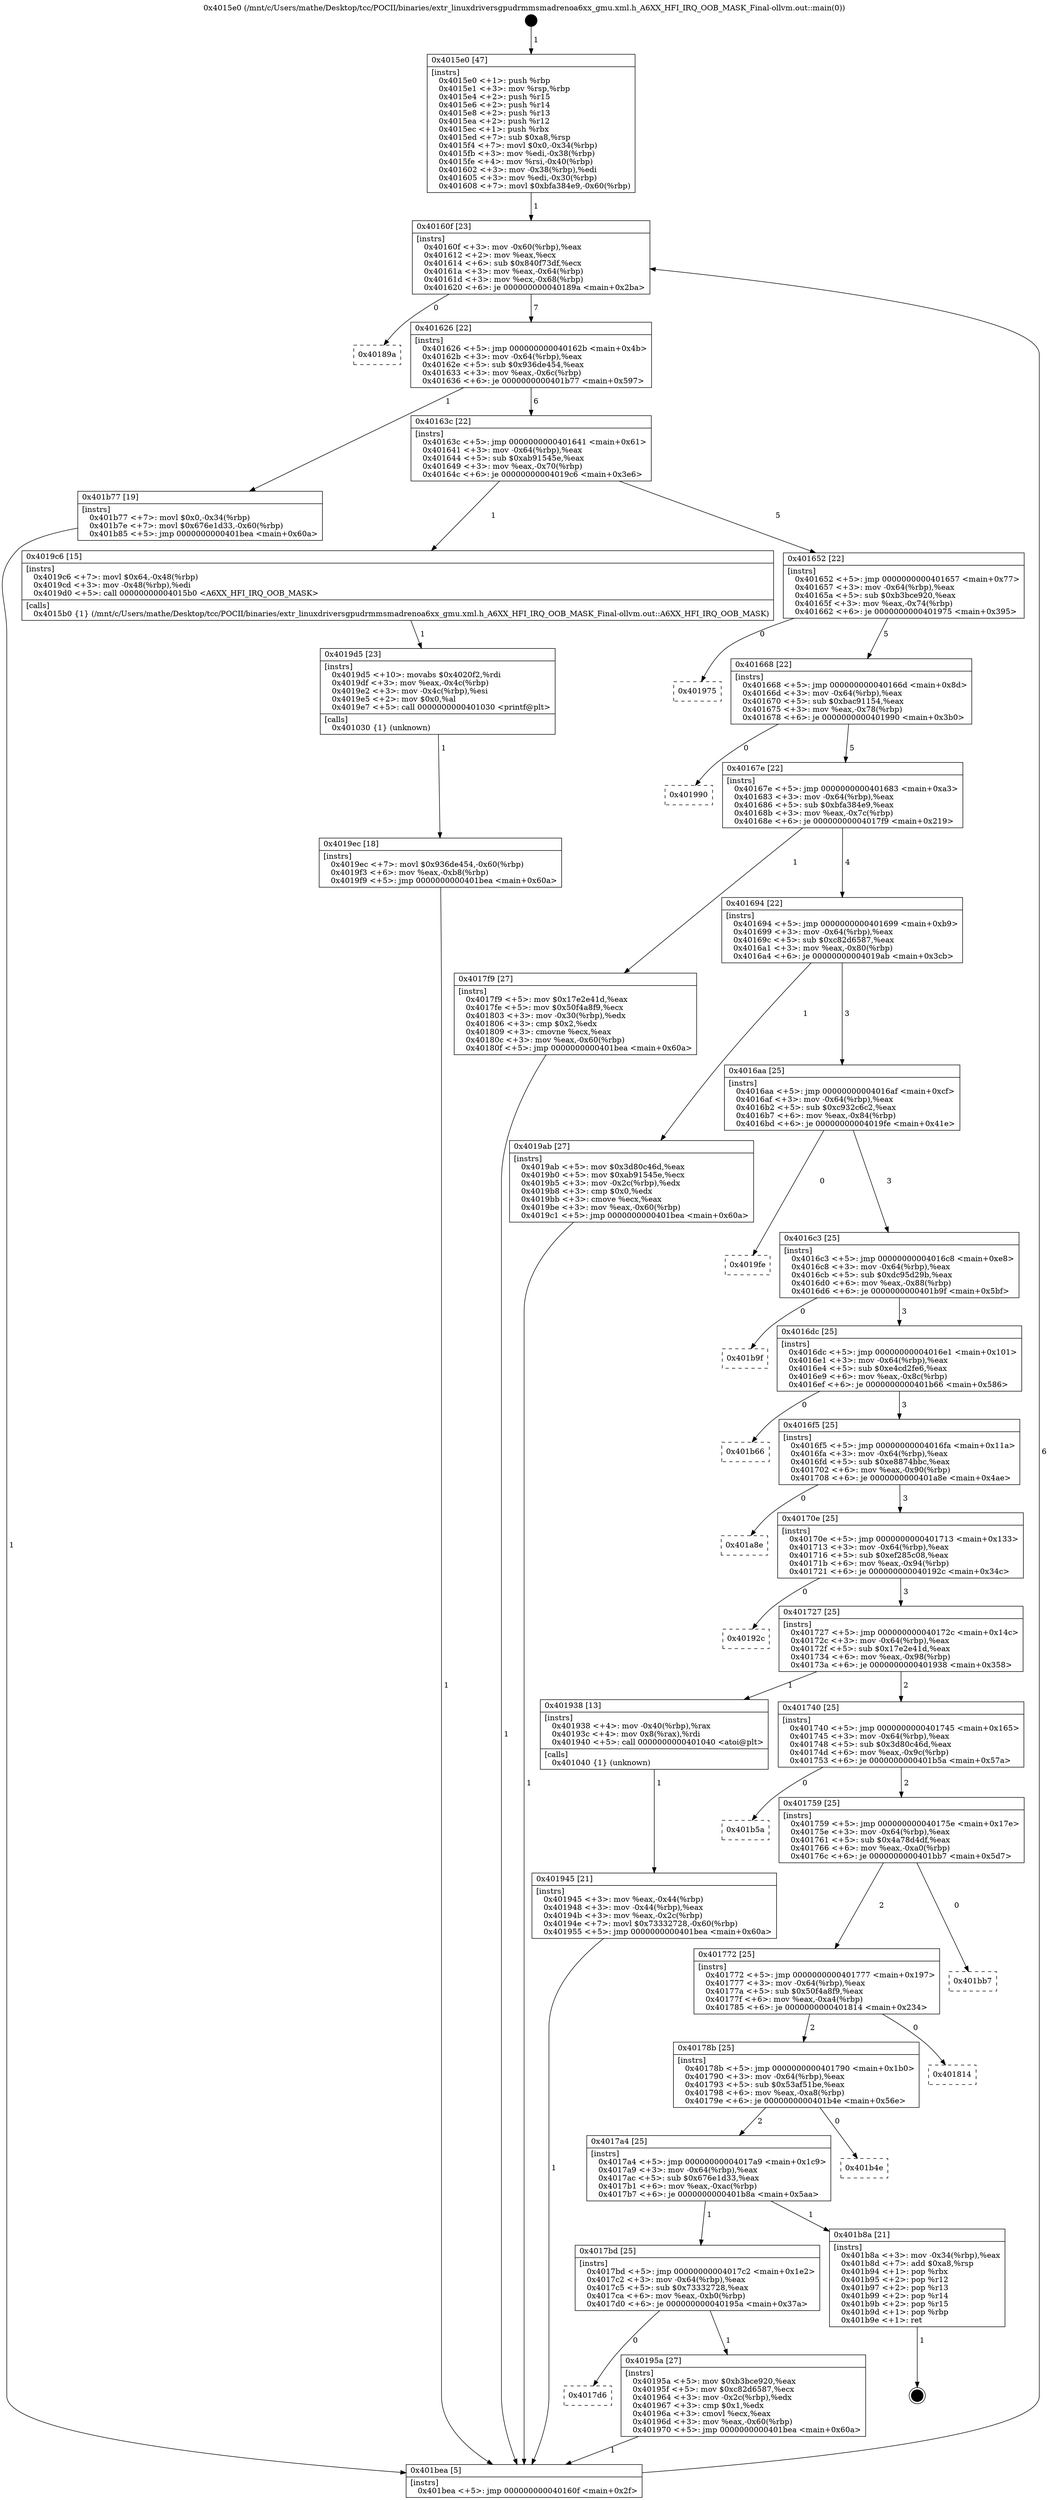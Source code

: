 digraph "0x4015e0" {
  label = "0x4015e0 (/mnt/c/Users/mathe/Desktop/tcc/POCII/binaries/extr_linuxdriversgpudrmmsmadrenoa6xx_gmu.xml.h_A6XX_HFI_IRQ_OOB_MASK_Final-ollvm.out::main(0))"
  labelloc = "t"
  node[shape=record]

  Entry [label="",width=0.3,height=0.3,shape=circle,fillcolor=black,style=filled]
  "0x40160f" [label="{
     0x40160f [23]\l
     | [instrs]\l
     &nbsp;&nbsp;0x40160f \<+3\>: mov -0x60(%rbp),%eax\l
     &nbsp;&nbsp;0x401612 \<+2\>: mov %eax,%ecx\l
     &nbsp;&nbsp;0x401614 \<+6\>: sub $0x840f73df,%ecx\l
     &nbsp;&nbsp;0x40161a \<+3\>: mov %eax,-0x64(%rbp)\l
     &nbsp;&nbsp;0x40161d \<+3\>: mov %ecx,-0x68(%rbp)\l
     &nbsp;&nbsp;0x401620 \<+6\>: je 000000000040189a \<main+0x2ba\>\l
  }"]
  "0x40189a" [label="{
     0x40189a\l
  }", style=dashed]
  "0x401626" [label="{
     0x401626 [22]\l
     | [instrs]\l
     &nbsp;&nbsp;0x401626 \<+5\>: jmp 000000000040162b \<main+0x4b\>\l
     &nbsp;&nbsp;0x40162b \<+3\>: mov -0x64(%rbp),%eax\l
     &nbsp;&nbsp;0x40162e \<+5\>: sub $0x936de454,%eax\l
     &nbsp;&nbsp;0x401633 \<+3\>: mov %eax,-0x6c(%rbp)\l
     &nbsp;&nbsp;0x401636 \<+6\>: je 0000000000401b77 \<main+0x597\>\l
  }"]
  Exit [label="",width=0.3,height=0.3,shape=circle,fillcolor=black,style=filled,peripheries=2]
  "0x401b77" [label="{
     0x401b77 [19]\l
     | [instrs]\l
     &nbsp;&nbsp;0x401b77 \<+7\>: movl $0x0,-0x34(%rbp)\l
     &nbsp;&nbsp;0x401b7e \<+7\>: movl $0x676e1d33,-0x60(%rbp)\l
     &nbsp;&nbsp;0x401b85 \<+5\>: jmp 0000000000401bea \<main+0x60a\>\l
  }"]
  "0x40163c" [label="{
     0x40163c [22]\l
     | [instrs]\l
     &nbsp;&nbsp;0x40163c \<+5\>: jmp 0000000000401641 \<main+0x61\>\l
     &nbsp;&nbsp;0x401641 \<+3\>: mov -0x64(%rbp),%eax\l
     &nbsp;&nbsp;0x401644 \<+5\>: sub $0xab91545e,%eax\l
     &nbsp;&nbsp;0x401649 \<+3\>: mov %eax,-0x70(%rbp)\l
     &nbsp;&nbsp;0x40164c \<+6\>: je 00000000004019c6 \<main+0x3e6\>\l
  }"]
  "0x4019ec" [label="{
     0x4019ec [18]\l
     | [instrs]\l
     &nbsp;&nbsp;0x4019ec \<+7\>: movl $0x936de454,-0x60(%rbp)\l
     &nbsp;&nbsp;0x4019f3 \<+6\>: mov %eax,-0xb8(%rbp)\l
     &nbsp;&nbsp;0x4019f9 \<+5\>: jmp 0000000000401bea \<main+0x60a\>\l
  }"]
  "0x4019c6" [label="{
     0x4019c6 [15]\l
     | [instrs]\l
     &nbsp;&nbsp;0x4019c6 \<+7\>: movl $0x64,-0x48(%rbp)\l
     &nbsp;&nbsp;0x4019cd \<+3\>: mov -0x48(%rbp),%edi\l
     &nbsp;&nbsp;0x4019d0 \<+5\>: call 00000000004015b0 \<A6XX_HFI_IRQ_OOB_MASK\>\l
     | [calls]\l
     &nbsp;&nbsp;0x4015b0 \{1\} (/mnt/c/Users/mathe/Desktop/tcc/POCII/binaries/extr_linuxdriversgpudrmmsmadrenoa6xx_gmu.xml.h_A6XX_HFI_IRQ_OOB_MASK_Final-ollvm.out::A6XX_HFI_IRQ_OOB_MASK)\l
  }"]
  "0x401652" [label="{
     0x401652 [22]\l
     | [instrs]\l
     &nbsp;&nbsp;0x401652 \<+5\>: jmp 0000000000401657 \<main+0x77\>\l
     &nbsp;&nbsp;0x401657 \<+3\>: mov -0x64(%rbp),%eax\l
     &nbsp;&nbsp;0x40165a \<+5\>: sub $0xb3bce920,%eax\l
     &nbsp;&nbsp;0x40165f \<+3\>: mov %eax,-0x74(%rbp)\l
     &nbsp;&nbsp;0x401662 \<+6\>: je 0000000000401975 \<main+0x395\>\l
  }"]
  "0x4019d5" [label="{
     0x4019d5 [23]\l
     | [instrs]\l
     &nbsp;&nbsp;0x4019d5 \<+10\>: movabs $0x4020f2,%rdi\l
     &nbsp;&nbsp;0x4019df \<+3\>: mov %eax,-0x4c(%rbp)\l
     &nbsp;&nbsp;0x4019e2 \<+3\>: mov -0x4c(%rbp),%esi\l
     &nbsp;&nbsp;0x4019e5 \<+2\>: mov $0x0,%al\l
     &nbsp;&nbsp;0x4019e7 \<+5\>: call 0000000000401030 \<printf@plt\>\l
     | [calls]\l
     &nbsp;&nbsp;0x401030 \{1\} (unknown)\l
  }"]
  "0x401975" [label="{
     0x401975\l
  }", style=dashed]
  "0x401668" [label="{
     0x401668 [22]\l
     | [instrs]\l
     &nbsp;&nbsp;0x401668 \<+5\>: jmp 000000000040166d \<main+0x8d\>\l
     &nbsp;&nbsp;0x40166d \<+3\>: mov -0x64(%rbp),%eax\l
     &nbsp;&nbsp;0x401670 \<+5\>: sub $0xbac91154,%eax\l
     &nbsp;&nbsp;0x401675 \<+3\>: mov %eax,-0x78(%rbp)\l
     &nbsp;&nbsp;0x401678 \<+6\>: je 0000000000401990 \<main+0x3b0\>\l
  }"]
  "0x4017d6" [label="{
     0x4017d6\l
  }", style=dashed]
  "0x401990" [label="{
     0x401990\l
  }", style=dashed]
  "0x40167e" [label="{
     0x40167e [22]\l
     | [instrs]\l
     &nbsp;&nbsp;0x40167e \<+5\>: jmp 0000000000401683 \<main+0xa3\>\l
     &nbsp;&nbsp;0x401683 \<+3\>: mov -0x64(%rbp),%eax\l
     &nbsp;&nbsp;0x401686 \<+5\>: sub $0xbfa384e9,%eax\l
     &nbsp;&nbsp;0x40168b \<+3\>: mov %eax,-0x7c(%rbp)\l
     &nbsp;&nbsp;0x40168e \<+6\>: je 00000000004017f9 \<main+0x219\>\l
  }"]
  "0x40195a" [label="{
     0x40195a [27]\l
     | [instrs]\l
     &nbsp;&nbsp;0x40195a \<+5\>: mov $0xb3bce920,%eax\l
     &nbsp;&nbsp;0x40195f \<+5\>: mov $0xc82d6587,%ecx\l
     &nbsp;&nbsp;0x401964 \<+3\>: mov -0x2c(%rbp),%edx\l
     &nbsp;&nbsp;0x401967 \<+3\>: cmp $0x1,%edx\l
     &nbsp;&nbsp;0x40196a \<+3\>: cmovl %ecx,%eax\l
     &nbsp;&nbsp;0x40196d \<+3\>: mov %eax,-0x60(%rbp)\l
     &nbsp;&nbsp;0x401970 \<+5\>: jmp 0000000000401bea \<main+0x60a\>\l
  }"]
  "0x4017f9" [label="{
     0x4017f9 [27]\l
     | [instrs]\l
     &nbsp;&nbsp;0x4017f9 \<+5\>: mov $0x17e2e41d,%eax\l
     &nbsp;&nbsp;0x4017fe \<+5\>: mov $0x50f4a8f9,%ecx\l
     &nbsp;&nbsp;0x401803 \<+3\>: mov -0x30(%rbp),%edx\l
     &nbsp;&nbsp;0x401806 \<+3\>: cmp $0x2,%edx\l
     &nbsp;&nbsp;0x401809 \<+3\>: cmovne %ecx,%eax\l
     &nbsp;&nbsp;0x40180c \<+3\>: mov %eax,-0x60(%rbp)\l
     &nbsp;&nbsp;0x40180f \<+5\>: jmp 0000000000401bea \<main+0x60a\>\l
  }"]
  "0x401694" [label="{
     0x401694 [22]\l
     | [instrs]\l
     &nbsp;&nbsp;0x401694 \<+5\>: jmp 0000000000401699 \<main+0xb9\>\l
     &nbsp;&nbsp;0x401699 \<+3\>: mov -0x64(%rbp),%eax\l
     &nbsp;&nbsp;0x40169c \<+5\>: sub $0xc82d6587,%eax\l
     &nbsp;&nbsp;0x4016a1 \<+3\>: mov %eax,-0x80(%rbp)\l
     &nbsp;&nbsp;0x4016a4 \<+6\>: je 00000000004019ab \<main+0x3cb\>\l
  }"]
  "0x401bea" [label="{
     0x401bea [5]\l
     | [instrs]\l
     &nbsp;&nbsp;0x401bea \<+5\>: jmp 000000000040160f \<main+0x2f\>\l
  }"]
  "0x4015e0" [label="{
     0x4015e0 [47]\l
     | [instrs]\l
     &nbsp;&nbsp;0x4015e0 \<+1\>: push %rbp\l
     &nbsp;&nbsp;0x4015e1 \<+3\>: mov %rsp,%rbp\l
     &nbsp;&nbsp;0x4015e4 \<+2\>: push %r15\l
     &nbsp;&nbsp;0x4015e6 \<+2\>: push %r14\l
     &nbsp;&nbsp;0x4015e8 \<+2\>: push %r13\l
     &nbsp;&nbsp;0x4015ea \<+2\>: push %r12\l
     &nbsp;&nbsp;0x4015ec \<+1\>: push %rbx\l
     &nbsp;&nbsp;0x4015ed \<+7\>: sub $0xa8,%rsp\l
     &nbsp;&nbsp;0x4015f4 \<+7\>: movl $0x0,-0x34(%rbp)\l
     &nbsp;&nbsp;0x4015fb \<+3\>: mov %edi,-0x38(%rbp)\l
     &nbsp;&nbsp;0x4015fe \<+4\>: mov %rsi,-0x40(%rbp)\l
     &nbsp;&nbsp;0x401602 \<+3\>: mov -0x38(%rbp),%edi\l
     &nbsp;&nbsp;0x401605 \<+3\>: mov %edi,-0x30(%rbp)\l
     &nbsp;&nbsp;0x401608 \<+7\>: movl $0xbfa384e9,-0x60(%rbp)\l
  }"]
  "0x4017bd" [label="{
     0x4017bd [25]\l
     | [instrs]\l
     &nbsp;&nbsp;0x4017bd \<+5\>: jmp 00000000004017c2 \<main+0x1e2\>\l
     &nbsp;&nbsp;0x4017c2 \<+3\>: mov -0x64(%rbp),%eax\l
     &nbsp;&nbsp;0x4017c5 \<+5\>: sub $0x73332728,%eax\l
     &nbsp;&nbsp;0x4017ca \<+6\>: mov %eax,-0xb0(%rbp)\l
     &nbsp;&nbsp;0x4017d0 \<+6\>: je 000000000040195a \<main+0x37a\>\l
  }"]
  "0x4019ab" [label="{
     0x4019ab [27]\l
     | [instrs]\l
     &nbsp;&nbsp;0x4019ab \<+5\>: mov $0x3d80c46d,%eax\l
     &nbsp;&nbsp;0x4019b0 \<+5\>: mov $0xab91545e,%ecx\l
     &nbsp;&nbsp;0x4019b5 \<+3\>: mov -0x2c(%rbp),%edx\l
     &nbsp;&nbsp;0x4019b8 \<+3\>: cmp $0x0,%edx\l
     &nbsp;&nbsp;0x4019bb \<+3\>: cmove %ecx,%eax\l
     &nbsp;&nbsp;0x4019be \<+3\>: mov %eax,-0x60(%rbp)\l
     &nbsp;&nbsp;0x4019c1 \<+5\>: jmp 0000000000401bea \<main+0x60a\>\l
  }"]
  "0x4016aa" [label="{
     0x4016aa [25]\l
     | [instrs]\l
     &nbsp;&nbsp;0x4016aa \<+5\>: jmp 00000000004016af \<main+0xcf\>\l
     &nbsp;&nbsp;0x4016af \<+3\>: mov -0x64(%rbp),%eax\l
     &nbsp;&nbsp;0x4016b2 \<+5\>: sub $0xc932c6c2,%eax\l
     &nbsp;&nbsp;0x4016b7 \<+6\>: mov %eax,-0x84(%rbp)\l
     &nbsp;&nbsp;0x4016bd \<+6\>: je 00000000004019fe \<main+0x41e\>\l
  }"]
  "0x401b8a" [label="{
     0x401b8a [21]\l
     | [instrs]\l
     &nbsp;&nbsp;0x401b8a \<+3\>: mov -0x34(%rbp),%eax\l
     &nbsp;&nbsp;0x401b8d \<+7\>: add $0xa8,%rsp\l
     &nbsp;&nbsp;0x401b94 \<+1\>: pop %rbx\l
     &nbsp;&nbsp;0x401b95 \<+2\>: pop %r12\l
     &nbsp;&nbsp;0x401b97 \<+2\>: pop %r13\l
     &nbsp;&nbsp;0x401b99 \<+2\>: pop %r14\l
     &nbsp;&nbsp;0x401b9b \<+2\>: pop %r15\l
     &nbsp;&nbsp;0x401b9d \<+1\>: pop %rbp\l
     &nbsp;&nbsp;0x401b9e \<+1\>: ret\l
  }"]
  "0x4019fe" [label="{
     0x4019fe\l
  }", style=dashed]
  "0x4016c3" [label="{
     0x4016c3 [25]\l
     | [instrs]\l
     &nbsp;&nbsp;0x4016c3 \<+5\>: jmp 00000000004016c8 \<main+0xe8\>\l
     &nbsp;&nbsp;0x4016c8 \<+3\>: mov -0x64(%rbp),%eax\l
     &nbsp;&nbsp;0x4016cb \<+5\>: sub $0xdc95d29b,%eax\l
     &nbsp;&nbsp;0x4016d0 \<+6\>: mov %eax,-0x88(%rbp)\l
     &nbsp;&nbsp;0x4016d6 \<+6\>: je 0000000000401b9f \<main+0x5bf\>\l
  }"]
  "0x4017a4" [label="{
     0x4017a4 [25]\l
     | [instrs]\l
     &nbsp;&nbsp;0x4017a4 \<+5\>: jmp 00000000004017a9 \<main+0x1c9\>\l
     &nbsp;&nbsp;0x4017a9 \<+3\>: mov -0x64(%rbp),%eax\l
     &nbsp;&nbsp;0x4017ac \<+5\>: sub $0x676e1d33,%eax\l
     &nbsp;&nbsp;0x4017b1 \<+6\>: mov %eax,-0xac(%rbp)\l
     &nbsp;&nbsp;0x4017b7 \<+6\>: je 0000000000401b8a \<main+0x5aa\>\l
  }"]
  "0x401b9f" [label="{
     0x401b9f\l
  }", style=dashed]
  "0x4016dc" [label="{
     0x4016dc [25]\l
     | [instrs]\l
     &nbsp;&nbsp;0x4016dc \<+5\>: jmp 00000000004016e1 \<main+0x101\>\l
     &nbsp;&nbsp;0x4016e1 \<+3\>: mov -0x64(%rbp),%eax\l
     &nbsp;&nbsp;0x4016e4 \<+5\>: sub $0xe4cd2fe6,%eax\l
     &nbsp;&nbsp;0x4016e9 \<+6\>: mov %eax,-0x8c(%rbp)\l
     &nbsp;&nbsp;0x4016ef \<+6\>: je 0000000000401b66 \<main+0x586\>\l
  }"]
  "0x401b4e" [label="{
     0x401b4e\l
  }", style=dashed]
  "0x401b66" [label="{
     0x401b66\l
  }", style=dashed]
  "0x4016f5" [label="{
     0x4016f5 [25]\l
     | [instrs]\l
     &nbsp;&nbsp;0x4016f5 \<+5\>: jmp 00000000004016fa \<main+0x11a\>\l
     &nbsp;&nbsp;0x4016fa \<+3\>: mov -0x64(%rbp),%eax\l
     &nbsp;&nbsp;0x4016fd \<+5\>: sub $0xe8874bbc,%eax\l
     &nbsp;&nbsp;0x401702 \<+6\>: mov %eax,-0x90(%rbp)\l
     &nbsp;&nbsp;0x401708 \<+6\>: je 0000000000401a8e \<main+0x4ae\>\l
  }"]
  "0x40178b" [label="{
     0x40178b [25]\l
     | [instrs]\l
     &nbsp;&nbsp;0x40178b \<+5\>: jmp 0000000000401790 \<main+0x1b0\>\l
     &nbsp;&nbsp;0x401790 \<+3\>: mov -0x64(%rbp),%eax\l
     &nbsp;&nbsp;0x401793 \<+5\>: sub $0x53af51be,%eax\l
     &nbsp;&nbsp;0x401798 \<+6\>: mov %eax,-0xa8(%rbp)\l
     &nbsp;&nbsp;0x40179e \<+6\>: je 0000000000401b4e \<main+0x56e\>\l
  }"]
  "0x401a8e" [label="{
     0x401a8e\l
  }", style=dashed]
  "0x40170e" [label="{
     0x40170e [25]\l
     | [instrs]\l
     &nbsp;&nbsp;0x40170e \<+5\>: jmp 0000000000401713 \<main+0x133\>\l
     &nbsp;&nbsp;0x401713 \<+3\>: mov -0x64(%rbp),%eax\l
     &nbsp;&nbsp;0x401716 \<+5\>: sub $0xef285c08,%eax\l
     &nbsp;&nbsp;0x40171b \<+6\>: mov %eax,-0x94(%rbp)\l
     &nbsp;&nbsp;0x401721 \<+6\>: je 000000000040192c \<main+0x34c\>\l
  }"]
  "0x401814" [label="{
     0x401814\l
  }", style=dashed]
  "0x40192c" [label="{
     0x40192c\l
  }", style=dashed]
  "0x401727" [label="{
     0x401727 [25]\l
     | [instrs]\l
     &nbsp;&nbsp;0x401727 \<+5\>: jmp 000000000040172c \<main+0x14c\>\l
     &nbsp;&nbsp;0x40172c \<+3\>: mov -0x64(%rbp),%eax\l
     &nbsp;&nbsp;0x40172f \<+5\>: sub $0x17e2e41d,%eax\l
     &nbsp;&nbsp;0x401734 \<+6\>: mov %eax,-0x98(%rbp)\l
     &nbsp;&nbsp;0x40173a \<+6\>: je 0000000000401938 \<main+0x358\>\l
  }"]
  "0x401772" [label="{
     0x401772 [25]\l
     | [instrs]\l
     &nbsp;&nbsp;0x401772 \<+5\>: jmp 0000000000401777 \<main+0x197\>\l
     &nbsp;&nbsp;0x401777 \<+3\>: mov -0x64(%rbp),%eax\l
     &nbsp;&nbsp;0x40177a \<+5\>: sub $0x50f4a8f9,%eax\l
     &nbsp;&nbsp;0x40177f \<+6\>: mov %eax,-0xa4(%rbp)\l
     &nbsp;&nbsp;0x401785 \<+6\>: je 0000000000401814 \<main+0x234\>\l
  }"]
  "0x401938" [label="{
     0x401938 [13]\l
     | [instrs]\l
     &nbsp;&nbsp;0x401938 \<+4\>: mov -0x40(%rbp),%rax\l
     &nbsp;&nbsp;0x40193c \<+4\>: mov 0x8(%rax),%rdi\l
     &nbsp;&nbsp;0x401940 \<+5\>: call 0000000000401040 \<atoi@plt\>\l
     | [calls]\l
     &nbsp;&nbsp;0x401040 \{1\} (unknown)\l
  }"]
  "0x401740" [label="{
     0x401740 [25]\l
     | [instrs]\l
     &nbsp;&nbsp;0x401740 \<+5\>: jmp 0000000000401745 \<main+0x165\>\l
     &nbsp;&nbsp;0x401745 \<+3\>: mov -0x64(%rbp),%eax\l
     &nbsp;&nbsp;0x401748 \<+5\>: sub $0x3d80c46d,%eax\l
     &nbsp;&nbsp;0x40174d \<+6\>: mov %eax,-0x9c(%rbp)\l
     &nbsp;&nbsp;0x401753 \<+6\>: je 0000000000401b5a \<main+0x57a\>\l
  }"]
  "0x401945" [label="{
     0x401945 [21]\l
     | [instrs]\l
     &nbsp;&nbsp;0x401945 \<+3\>: mov %eax,-0x44(%rbp)\l
     &nbsp;&nbsp;0x401948 \<+3\>: mov -0x44(%rbp),%eax\l
     &nbsp;&nbsp;0x40194b \<+3\>: mov %eax,-0x2c(%rbp)\l
     &nbsp;&nbsp;0x40194e \<+7\>: movl $0x73332728,-0x60(%rbp)\l
     &nbsp;&nbsp;0x401955 \<+5\>: jmp 0000000000401bea \<main+0x60a\>\l
  }"]
  "0x401bb7" [label="{
     0x401bb7\l
  }", style=dashed]
  "0x401b5a" [label="{
     0x401b5a\l
  }", style=dashed]
  "0x401759" [label="{
     0x401759 [25]\l
     | [instrs]\l
     &nbsp;&nbsp;0x401759 \<+5\>: jmp 000000000040175e \<main+0x17e\>\l
     &nbsp;&nbsp;0x40175e \<+3\>: mov -0x64(%rbp),%eax\l
     &nbsp;&nbsp;0x401761 \<+5\>: sub $0x4a78d4df,%eax\l
     &nbsp;&nbsp;0x401766 \<+6\>: mov %eax,-0xa0(%rbp)\l
     &nbsp;&nbsp;0x40176c \<+6\>: je 0000000000401bb7 \<main+0x5d7\>\l
  }"]
  Entry -> "0x4015e0" [label=" 1"]
  "0x40160f" -> "0x40189a" [label=" 0"]
  "0x40160f" -> "0x401626" [label=" 7"]
  "0x401b8a" -> Exit [label=" 1"]
  "0x401626" -> "0x401b77" [label=" 1"]
  "0x401626" -> "0x40163c" [label=" 6"]
  "0x401b77" -> "0x401bea" [label=" 1"]
  "0x40163c" -> "0x4019c6" [label=" 1"]
  "0x40163c" -> "0x401652" [label=" 5"]
  "0x4019ec" -> "0x401bea" [label=" 1"]
  "0x401652" -> "0x401975" [label=" 0"]
  "0x401652" -> "0x401668" [label=" 5"]
  "0x4019d5" -> "0x4019ec" [label=" 1"]
  "0x401668" -> "0x401990" [label=" 0"]
  "0x401668" -> "0x40167e" [label=" 5"]
  "0x4019c6" -> "0x4019d5" [label=" 1"]
  "0x40167e" -> "0x4017f9" [label=" 1"]
  "0x40167e" -> "0x401694" [label=" 4"]
  "0x4017f9" -> "0x401bea" [label=" 1"]
  "0x4015e0" -> "0x40160f" [label=" 1"]
  "0x401bea" -> "0x40160f" [label=" 6"]
  "0x4019ab" -> "0x401bea" [label=" 1"]
  "0x401694" -> "0x4019ab" [label=" 1"]
  "0x401694" -> "0x4016aa" [label=" 3"]
  "0x4017bd" -> "0x4017d6" [label=" 0"]
  "0x4016aa" -> "0x4019fe" [label=" 0"]
  "0x4016aa" -> "0x4016c3" [label=" 3"]
  "0x4017bd" -> "0x40195a" [label=" 1"]
  "0x4016c3" -> "0x401b9f" [label=" 0"]
  "0x4016c3" -> "0x4016dc" [label=" 3"]
  "0x4017a4" -> "0x4017bd" [label=" 1"]
  "0x4016dc" -> "0x401b66" [label=" 0"]
  "0x4016dc" -> "0x4016f5" [label=" 3"]
  "0x4017a4" -> "0x401b8a" [label=" 1"]
  "0x4016f5" -> "0x401a8e" [label=" 0"]
  "0x4016f5" -> "0x40170e" [label=" 3"]
  "0x40178b" -> "0x4017a4" [label=" 2"]
  "0x40170e" -> "0x40192c" [label=" 0"]
  "0x40170e" -> "0x401727" [label=" 3"]
  "0x40178b" -> "0x401b4e" [label=" 0"]
  "0x401727" -> "0x401938" [label=" 1"]
  "0x401727" -> "0x401740" [label=" 2"]
  "0x401938" -> "0x401945" [label=" 1"]
  "0x401945" -> "0x401bea" [label=" 1"]
  "0x401772" -> "0x40178b" [label=" 2"]
  "0x401740" -> "0x401b5a" [label=" 0"]
  "0x401740" -> "0x401759" [label=" 2"]
  "0x401772" -> "0x401814" [label=" 0"]
  "0x401759" -> "0x401bb7" [label=" 0"]
  "0x401759" -> "0x401772" [label=" 2"]
  "0x40195a" -> "0x401bea" [label=" 1"]
}
